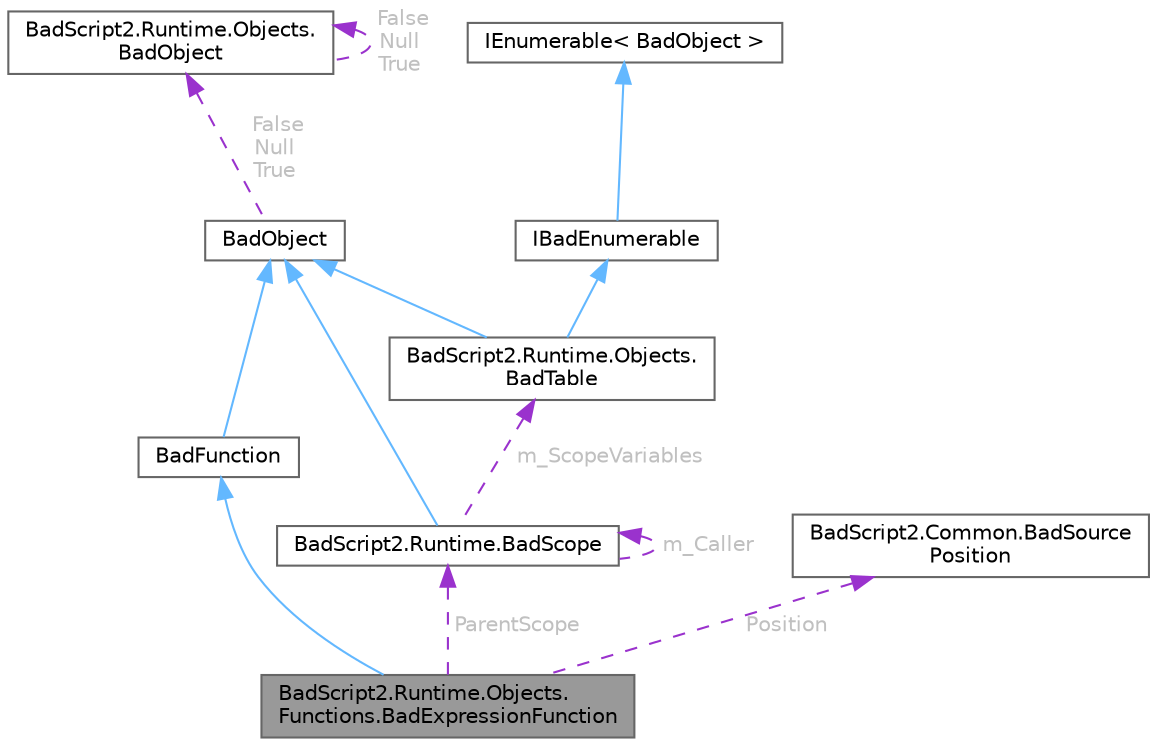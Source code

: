 digraph "BadScript2.Runtime.Objects.Functions.BadExpressionFunction"
{
 // LATEX_PDF_SIZE
  bgcolor="transparent";
  edge [fontname=Helvetica,fontsize=10,labelfontname=Helvetica,labelfontsize=10];
  node [fontname=Helvetica,fontsize=10,shape=box,height=0.2,width=0.4];
  Node1 [id="Node000001",label="BadScript2.Runtime.Objects.\lFunctions.BadExpressionFunction",height=0.2,width=0.4,color="gray40", fillcolor="grey60", style="filled", fontcolor="black",tooltip="The Expression Function Implementation used if a function gets defined in the Source Code."];
  Node2 -> Node1 [id="edge1_Node000001_Node000002",dir="back",color="steelblue1",style="solid",tooltip=" "];
  Node2 [id="Node000002",label="BadFunction",height=0.2,width=0.4,color="gray40", fillcolor="white", style="filled",URL="$class_bad_script2_1_1_runtime_1_1_objects_1_1_functions_1_1_bad_function.html",tooltip="Implements a function that can be called from the script."];
  Node3 -> Node2 [id="edge2_Node000002_Node000003",dir="back",color="steelblue1",style="solid",tooltip=" "];
  Node3 [id="Node000003",label="BadObject",height=0.2,width=0.4,color="gray40", fillcolor="white", style="filled",URL="$class_bad_script2_1_1_runtime_1_1_objects_1_1_bad_object.html",tooltip=" "];
  Node4 -> Node3 [id="edge3_Node000003_Node000004",dir="back",color="darkorchid3",style="dashed",tooltip=" ",label=" False\nNull\nTrue",fontcolor="grey" ];
  Node4 [id="Node000004",label="BadScript2.Runtime.Objects.\lBadObject",height=0.2,width=0.4,color="gray40", fillcolor="white", style="filled",URL="$class_bad_script2_1_1_runtime_1_1_objects_1_1_bad_object.html",tooltip=" "];
  Node4 -> Node4 [id="edge4_Node000004_Node000004",dir="back",color="darkorchid3",style="dashed",tooltip=" ",label=" False\nNull\nTrue",fontcolor="grey" ];
  Node5 -> Node1 [id="edge5_Node000001_Node000005",dir="back",color="darkorchid3",style="dashed",tooltip=" ",label=" ParentScope",fontcolor="grey" ];
  Node5 [id="Node000005",label="BadScript2.Runtime.BadScope",height=0.2,width=0.4,color="gray40", fillcolor="white", style="filled",URL="$class_bad_script2_1_1_runtime_1_1_bad_scope.html",tooltip="Implements the Scope for the Script Engine."];
  Node3 -> Node5 [id="edge6_Node000005_Node000003",dir="back",color="steelblue1",style="solid",tooltip=" "];
  Node5 -> Node5 [id="edge7_Node000005_Node000005",dir="back",color="darkorchid3",style="dashed",tooltip=" ",label=" m_Caller",fontcolor="grey" ];
  Node6 -> Node5 [id="edge8_Node000005_Node000006",dir="back",color="darkorchid3",style="dashed",tooltip=" ",label=" m_ScopeVariables",fontcolor="grey" ];
  Node6 [id="Node000006",label="BadScript2.Runtime.Objects.\lBadTable",height=0.2,width=0.4,color="gray40", fillcolor="white", style="filled",URL="$class_bad_script2_1_1_runtime_1_1_objects_1_1_bad_table.html",tooltip="Implements a Table Structure for the BadScript Language."];
  Node3 -> Node6 [id="edge9_Node000006_Node000003",dir="back",color="steelblue1",style="solid",tooltip=" "];
  Node7 -> Node6 [id="edge10_Node000006_Node000007",dir="back",color="steelblue1",style="solid",tooltip=" "];
  Node7 [id="Node000007",label="IBadEnumerable",height=0.2,width=0.4,color="gray40", fillcolor="white", style="filled",URL="$interface_bad_script2_1_1_runtime_1_1_interop_1_1_i_bad_enumerable.html",tooltip=" "];
  Node8 -> Node7 [id="edge11_Node000007_Node000008",dir="back",color="steelblue1",style="solid",tooltip=" "];
  Node8 [id="Node000008",label="IEnumerable\< BadObject \>",height=0.2,width=0.4,color="gray40", fillcolor="white", style="filled",tooltip=" "];
  Node9 -> Node1 [id="edge12_Node000001_Node000009",dir="back",color="darkorchid3",style="dashed",tooltip=" ",label=" Position",fontcolor="grey" ];
  Node9 [id="Node000009",label="BadScript2.Common.BadSource\lPosition",height=0.2,width=0.4,color="gray40", fillcolor="white", style="filled",URL="$class_bad_script2_1_1_common_1_1_bad_source_position.html",tooltip="Describes a specific position inside a source file."];
}
